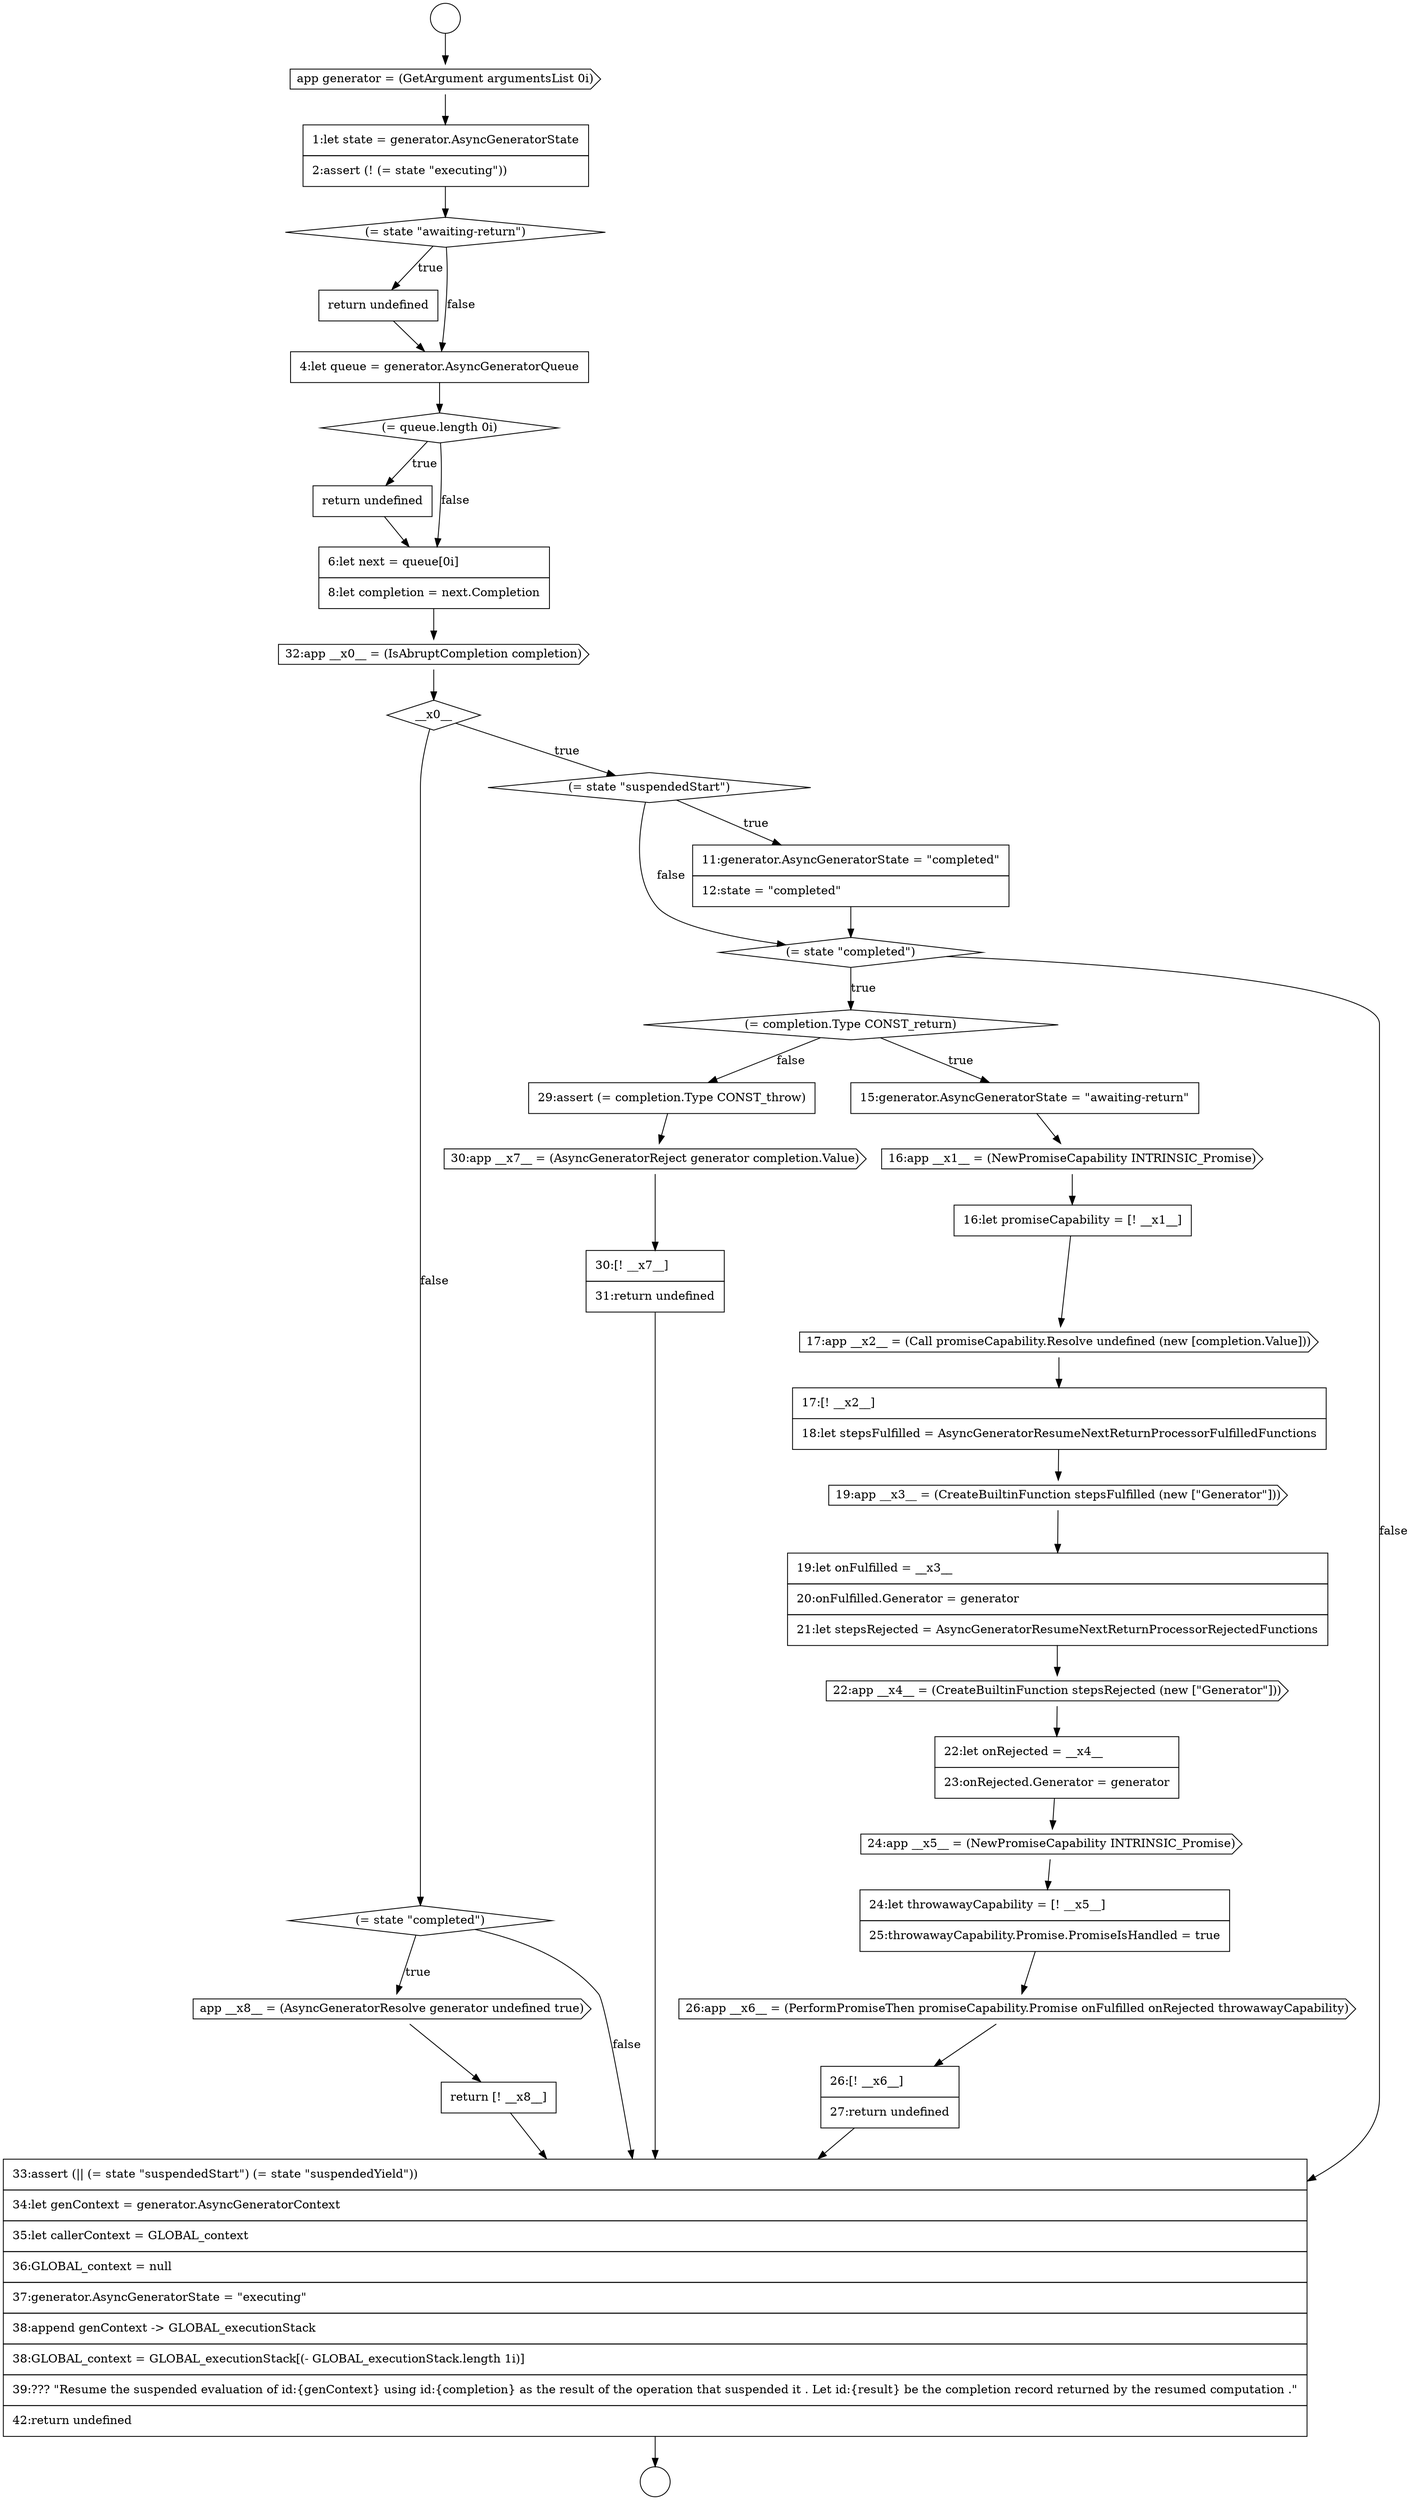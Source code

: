 digraph {
  node17094 [shape=none, margin=0, label=<<font color="black">
    <table border="0" cellborder="1" cellspacing="0" cellpadding="10">
      <tr><td align="left">return undefined</td></tr>
    </table>
  </font>> color="black" fillcolor="white" style=filled]
  node17104 [shape=none, margin=0, label=<<font color="black">
    <table border="0" cellborder="1" cellspacing="0" cellpadding="10">
      <tr><td align="left">16:let promiseCapability = [! __x1__]</td></tr>
    </table>
  </font>> color="black" fillcolor="white" style=filled]
  node17113 [shape=cds, label=<<font color="black">26:app __x6__ = (PerformPromiseThen promiseCapability.Promise onFulfilled onRejected throwawayCapability)</font>> color="black" fillcolor="white" style=filled]
  node17117 [shape=none, margin=0, label=<<font color="black">
    <table border="0" cellborder="1" cellspacing="0" cellpadding="10">
      <tr><td align="left">30:[! __x7__]</td></tr>
      <tr><td align="left">31:return undefined</td></tr>
    </table>
  </font>> color="black" fillcolor="white" style=filled]
  node17090 [shape=diamond, label=<<font color="black">(= state &quot;awaiting-return&quot;)</font>> color="black" fillcolor="white" style=filled]
  node17118 [shape=diamond, label=<<font color="black">(= state &quot;completed&quot;)</font>> color="black" fillcolor="white" style=filled]
  node17096 [shape=cds, label=<<font color="black">32:app __x0__ = (IsAbruptCompletion completion)</font>> color="black" fillcolor="white" style=filled]
  node17106 [shape=none, margin=0, label=<<font color="black">
    <table border="0" cellborder="1" cellspacing="0" cellpadding="10">
      <tr><td align="left">17:[! __x2__]</td></tr>
      <tr><td align="left">18:let stepsFulfilled = AsyncGeneratorResumeNextReturnProcessorFulfilledFunctions</td></tr>
    </table>
  </font>> color="black" fillcolor="white" style=filled]
  node17101 [shape=diamond, label=<<font color="black">(= completion.Type CONST_return)</font>> color="black" fillcolor="white" style=filled]
  node17109 [shape=cds, label=<<font color="black">22:app __x4__ = (CreateBuiltinFunction stepsRejected (new [&quot;Generator&quot;]))</font>> color="black" fillcolor="white" style=filled]
  node17115 [shape=none, margin=0, label=<<font color="black">
    <table border="0" cellborder="1" cellspacing="0" cellpadding="10">
      <tr><td align="left">29:assert (= completion.Type CONST_throw)</td></tr>
    </table>
  </font>> color="black" fillcolor="white" style=filled]
  node17098 [shape=diamond, label=<<font color="black">(= state &quot;suspendedStart&quot;)</font>> color="black" fillcolor="white" style=filled]
  node17102 [shape=none, margin=0, label=<<font color="black">
    <table border="0" cellborder="1" cellspacing="0" cellpadding="10">
      <tr><td align="left">15:generator.AsyncGeneratorState = &quot;awaiting-return&quot;</td></tr>
    </table>
  </font>> color="black" fillcolor="white" style=filled]
  node17112 [shape=none, margin=0, label=<<font color="black">
    <table border="0" cellborder="1" cellspacing="0" cellpadding="10">
      <tr><td align="left">24:let throwawayCapability = [! __x5__]</td></tr>
      <tr><td align="left">25:throwawayCapability.Promise.PromiseIsHandled = true</td></tr>
    </table>
  </font>> color="black" fillcolor="white" style=filled]
  node17095 [shape=none, margin=0, label=<<font color="black">
    <table border="0" cellborder="1" cellspacing="0" cellpadding="10">
      <tr><td align="left">6:let next = queue[0i]</td></tr>
      <tr><td align="left">8:let completion = next.Completion</td></tr>
    </table>
  </font>> color="black" fillcolor="white" style=filled]
  node17116 [shape=cds, label=<<font color="black">30:app __x7__ = (AsyncGeneratorReject generator completion.Value)</font>> color="black" fillcolor="white" style=filled]
  node17091 [shape=none, margin=0, label=<<font color="black">
    <table border="0" cellborder="1" cellspacing="0" cellpadding="10">
      <tr><td align="left">return undefined</td></tr>
    </table>
  </font>> color="black" fillcolor="white" style=filled]
  node17103 [shape=cds, label=<<font color="black">16:app __x1__ = (NewPromiseCapability INTRINSIC_Promise)</font>> color="black" fillcolor="white" style=filled]
  node17108 [shape=none, margin=0, label=<<font color="black">
    <table border="0" cellborder="1" cellspacing="0" cellpadding="10">
      <tr><td align="left">19:let onFulfilled = __x3__</td></tr>
      <tr><td align="left">20:onFulfilled.Generator = generator</td></tr>
      <tr><td align="left">21:let stepsRejected = AsyncGeneratorResumeNextReturnProcessorRejectedFunctions</td></tr>
    </table>
  </font>> color="black" fillcolor="white" style=filled]
  node17100 [shape=diamond, label=<<font color="black">(= state &quot;completed&quot;)</font>> color="black" fillcolor="white" style=filled]
  node17111 [shape=cds, label=<<font color="black">24:app __x5__ = (NewPromiseCapability INTRINSIC_Promise)</font>> color="black" fillcolor="white" style=filled]
  node17097 [shape=diamond, label=<<font color="black">__x0__</font>> color="black" fillcolor="white" style=filled]
  node17107 [shape=cds, label=<<font color="black">19:app __x3__ = (CreateBuiltinFunction stepsFulfilled (new [&quot;Generator&quot;]))</font>> color="black" fillcolor="white" style=filled]
  node17110 [shape=none, margin=0, label=<<font color="black">
    <table border="0" cellborder="1" cellspacing="0" cellpadding="10">
      <tr><td align="left">22:let onRejected = __x4__</td></tr>
      <tr><td align="left">23:onRejected.Generator = generator</td></tr>
    </table>
  </font>> color="black" fillcolor="white" style=filled]
  node17093 [shape=diamond, label=<<font color="black">(= queue.length 0i)</font>> color="black" fillcolor="white" style=filled]
  node17114 [shape=none, margin=0, label=<<font color="black">
    <table border="0" cellborder="1" cellspacing="0" cellpadding="10">
      <tr><td align="left">26:[! __x6__]</td></tr>
      <tr><td align="left">27:return undefined</td></tr>
    </table>
  </font>> color="black" fillcolor="white" style=filled]
  node17086 [shape=circle label=" " color="black" fillcolor="white" style=filled]
  node17087 [shape=circle label=" " color="black" fillcolor="white" style=filled]
  node17105 [shape=cds, label=<<font color="black">17:app __x2__ = (Call promiseCapability.Resolve undefined (new [completion.Value]))</font>> color="black" fillcolor="white" style=filled]
  node17119 [shape=cds, label=<<font color="black">app __x8__ = (AsyncGeneratorResolve generator undefined true)</font>> color="black" fillcolor="white" style=filled]
  node17092 [shape=none, margin=0, label=<<font color="black">
    <table border="0" cellborder="1" cellspacing="0" cellpadding="10">
      <tr><td align="left">4:let queue = generator.AsyncGeneratorQueue</td></tr>
    </table>
  </font>> color="black" fillcolor="white" style=filled]
  node17089 [shape=none, margin=0, label=<<font color="black">
    <table border="0" cellborder="1" cellspacing="0" cellpadding="10">
      <tr><td align="left">1:let state = generator.AsyncGeneratorState</td></tr>
      <tr><td align="left">2:assert (! (= state &quot;executing&quot;))</td></tr>
    </table>
  </font>> color="black" fillcolor="white" style=filled]
  node17099 [shape=none, margin=0, label=<<font color="black">
    <table border="0" cellborder="1" cellspacing="0" cellpadding="10">
      <tr><td align="left">11:generator.AsyncGeneratorState = &quot;completed&quot;</td></tr>
      <tr><td align="left">12:state = &quot;completed&quot;</td></tr>
    </table>
  </font>> color="black" fillcolor="white" style=filled]
  node17121 [shape=none, margin=0, label=<<font color="black">
    <table border="0" cellborder="1" cellspacing="0" cellpadding="10">
      <tr><td align="left">33:assert (|| (= state &quot;suspendedStart&quot;) (= state &quot;suspendedYield&quot;))</td></tr>
      <tr><td align="left">34:let genContext = generator.AsyncGeneratorContext</td></tr>
      <tr><td align="left">35:let callerContext = GLOBAL_context</td></tr>
      <tr><td align="left">36:GLOBAL_context = null</td></tr>
      <tr><td align="left">37:generator.AsyncGeneratorState = &quot;executing&quot;</td></tr>
      <tr><td align="left">38:append genContext -&gt; GLOBAL_executionStack</td></tr>
      <tr><td align="left">38:GLOBAL_context = GLOBAL_executionStack[(- GLOBAL_executionStack.length 1i)]</td></tr>
      <tr><td align="left">39:??? &quot;Resume the suspended evaluation of id:{genContext} using id:{completion} as the result of the operation that suspended it . Let id:{result} be the completion record returned by the resumed computation .&quot;</td></tr>
      <tr><td align="left">42:return undefined</td></tr>
    </table>
  </font>> color="black" fillcolor="white" style=filled]
  node17120 [shape=none, margin=0, label=<<font color="black">
    <table border="0" cellborder="1" cellspacing="0" cellpadding="10">
      <tr><td align="left">return [! __x8__]</td></tr>
    </table>
  </font>> color="black" fillcolor="white" style=filled]
  node17088 [shape=cds, label=<<font color="black">app generator = (GetArgument argumentsList 0i)</font>> color="black" fillcolor="white" style=filled]
  node17099 -> node17100 [ color="black"]
  node17100 -> node17101 [label=<<font color="black">true</font>> color="black"]
  node17100 -> node17121 [label=<<font color="black">false</font>> color="black"]
  node17113 -> node17114 [ color="black"]
  node17101 -> node17102 [label=<<font color="black">true</font>> color="black"]
  node17101 -> node17115 [label=<<font color="black">false</font>> color="black"]
  node17112 -> node17113 [ color="black"]
  node17089 -> node17090 [ color="black"]
  node17102 -> node17103 [ color="black"]
  node17103 -> node17104 [ color="black"]
  node17121 -> node17087 [ color="black"]
  node17097 -> node17098 [label=<<font color="black">true</font>> color="black"]
  node17097 -> node17118 [label=<<font color="black">false</font>> color="black"]
  node17120 -> node17121 [ color="black"]
  node17093 -> node17094 [label=<<font color="black">true</font>> color="black"]
  node17093 -> node17095 [label=<<font color="black">false</font>> color="black"]
  node17091 -> node17092 [ color="black"]
  node17104 -> node17105 [ color="black"]
  node17088 -> node17089 [ color="black"]
  node17108 -> node17109 [ color="black"]
  node17094 -> node17095 [ color="black"]
  node17098 -> node17099 [label=<<font color="black">true</font>> color="black"]
  node17098 -> node17100 [label=<<font color="black">false</font>> color="black"]
  node17107 -> node17108 [ color="black"]
  node17092 -> node17093 [ color="black"]
  node17109 -> node17110 [ color="black"]
  node17106 -> node17107 [ color="black"]
  node17114 -> node17121 [ color="black"]
  node17117 -> node17121 [ color="black"]
  node17105 -> node17106 [ color="black"]
  node17119 -> node17120 [ color="black"]
  node17086 -> node17088 [ color="black"]
  node17096 -> node17097 [ color="black"]
  node17111 -> node17112 [ color="black"]
  node17090 -> node17091 [label=<<font color="black">true</font>> color="black"]
  node17090 -> node17092 [label=<<font color="black">false</font>> color="black"]
  node17110 -> node17111 [ color="black"]
  node17118 -> node17119 [label=<<font color="black">true</font>> color="black"]
  node17118 -> node17121 [label=<<font color="black">false</font>> color="black"]
  node17116 -> node17117 [ color="black"]
  node17095 -> node17096 [ color="black"]
  node17115 -> node17116 [ color="black"]
}

